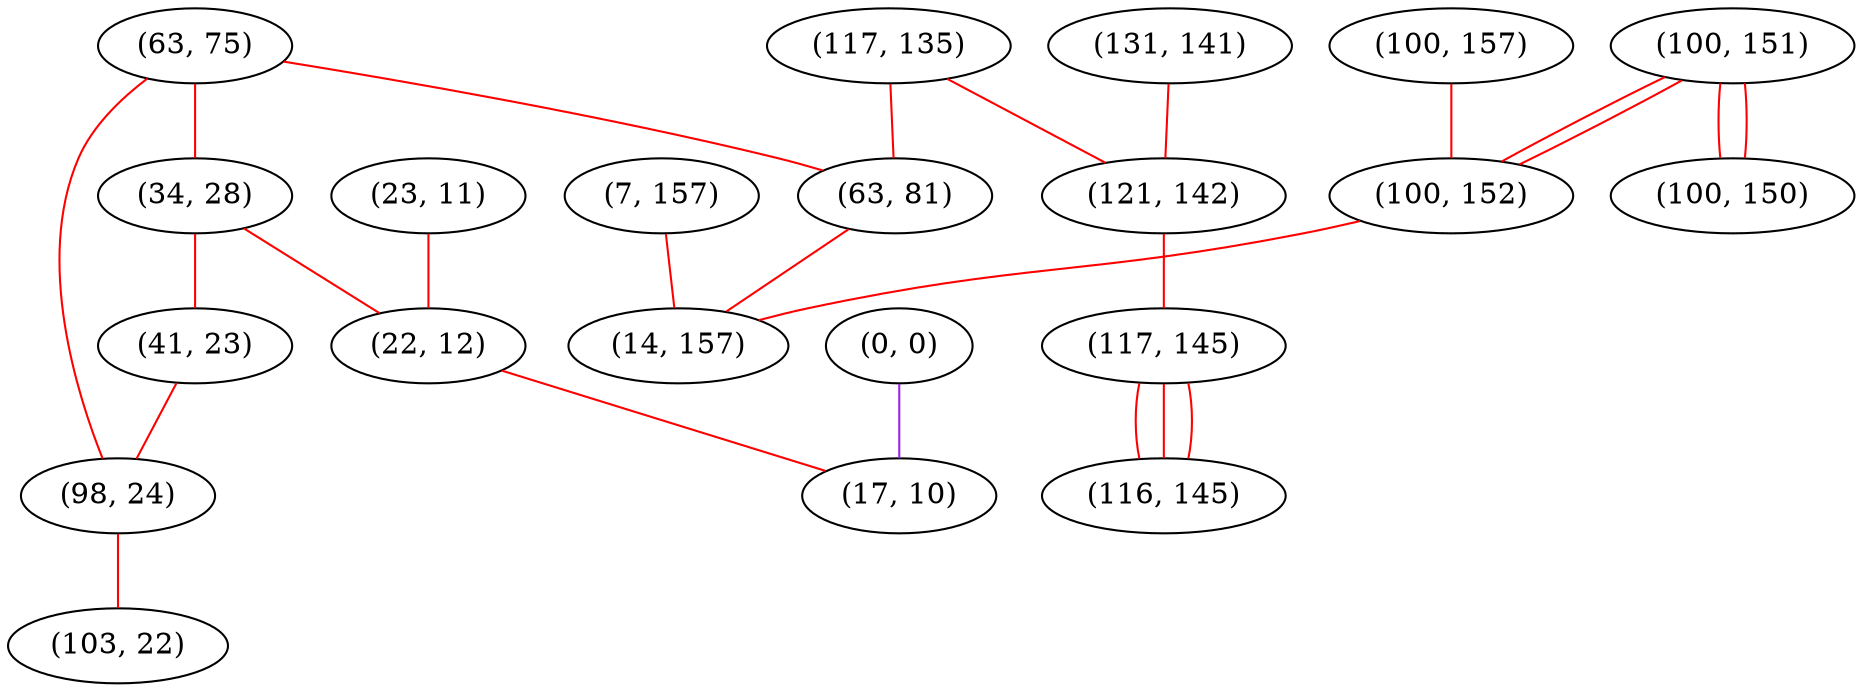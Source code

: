 graph "" {
"(100, 157)";
"(63, 75)";
"(117, 135)";
"(34, 28)";
"(23, 11)";
"(131, 141)";
"(41, 23)";
"(22, 12)";
"(0, 0)";
"(63, 81)";
"(17, 10)";
"(100, 151)";
"(98, 24)";
"(121, 142)";
"(100, 150)";
"(100, 152)";
"(117, 145)";
"(103, 22)";
"(7, 157)";
"(116, 145)";
"(14, 157)";
"(100, 157)" -- "(100, 152)"  [color=red, key=0, weight=1];
"(63, 75)" -- "(98, 24)"  [color=red, key=0, weight=1];
"(63, 75)" -- "(34, 28)"  [color=red, key=0, weight=1];
"(63, 75)" -- "(63, 81)"  [color=red, key=0, weight=1];
"(117, 135)" -- "(121, 142)"  [color=red, key=0, weight=1];
"(117, 135)" -- "(63, 81)"  [color=red, key=0, weight=1];
"(34, 28)" -- "(41, 23)"  [color=red, key=0, weight=1];
"(34, 28)" -- "(22, 12)"  [color=red, key=0, weight=1];
"(23, 11)" -- "(22, 12)"  [color=red, key=0, weight=1];
"(131, 141)" -- "(121, 142)"  [color=red, key=0, weight=1];
"(41, 23)" -- "(98, 24)"  [color=red, key=0, weight=1];
"(22, 12)" -- "(17, 10)"  [color=red, key=0, weight=1];
"(0, 0)" -- "(17, 10)"  [color=purple, key=0, weight=4];
"(63, 81)" -- "(14, 157)"  [color=red, key=0, weight=1];
"(100, 151)" -- "(100, 150)"  [color=red, key=0, weight=1];
"(100, 151)" -- "(100, 150)"  [color=red, key=1, weight=1];
"(100, 151)" -- "(100, 152)"  [color=red, key=0, weight=1];
"(100, 151)" -- "(100, 152)"  [color=red, key=1, weight=1];
"(98, 24)" -- "(103, 22)"  [color=red, key=0, weight=1];
"(121, 142)" -- "(117, 145)"  [color=red, key=0, weight=1];
"(100, 152)" -- "(14, 157)"  [color=red, key=0, weight=1];
"(117, 145)" -- "(116, 145)"  [color=red, key=0, weight=1];
"(117, 145)" -- "(116, 145)"  [color=red, key=1, weight=1];
"(117, 145)" -- "(116, 145)"  [color=red, key=2, weight=1];
"(7, 157)" -- "(14, 157)"  [color=red, key=0, weight=1];
}
